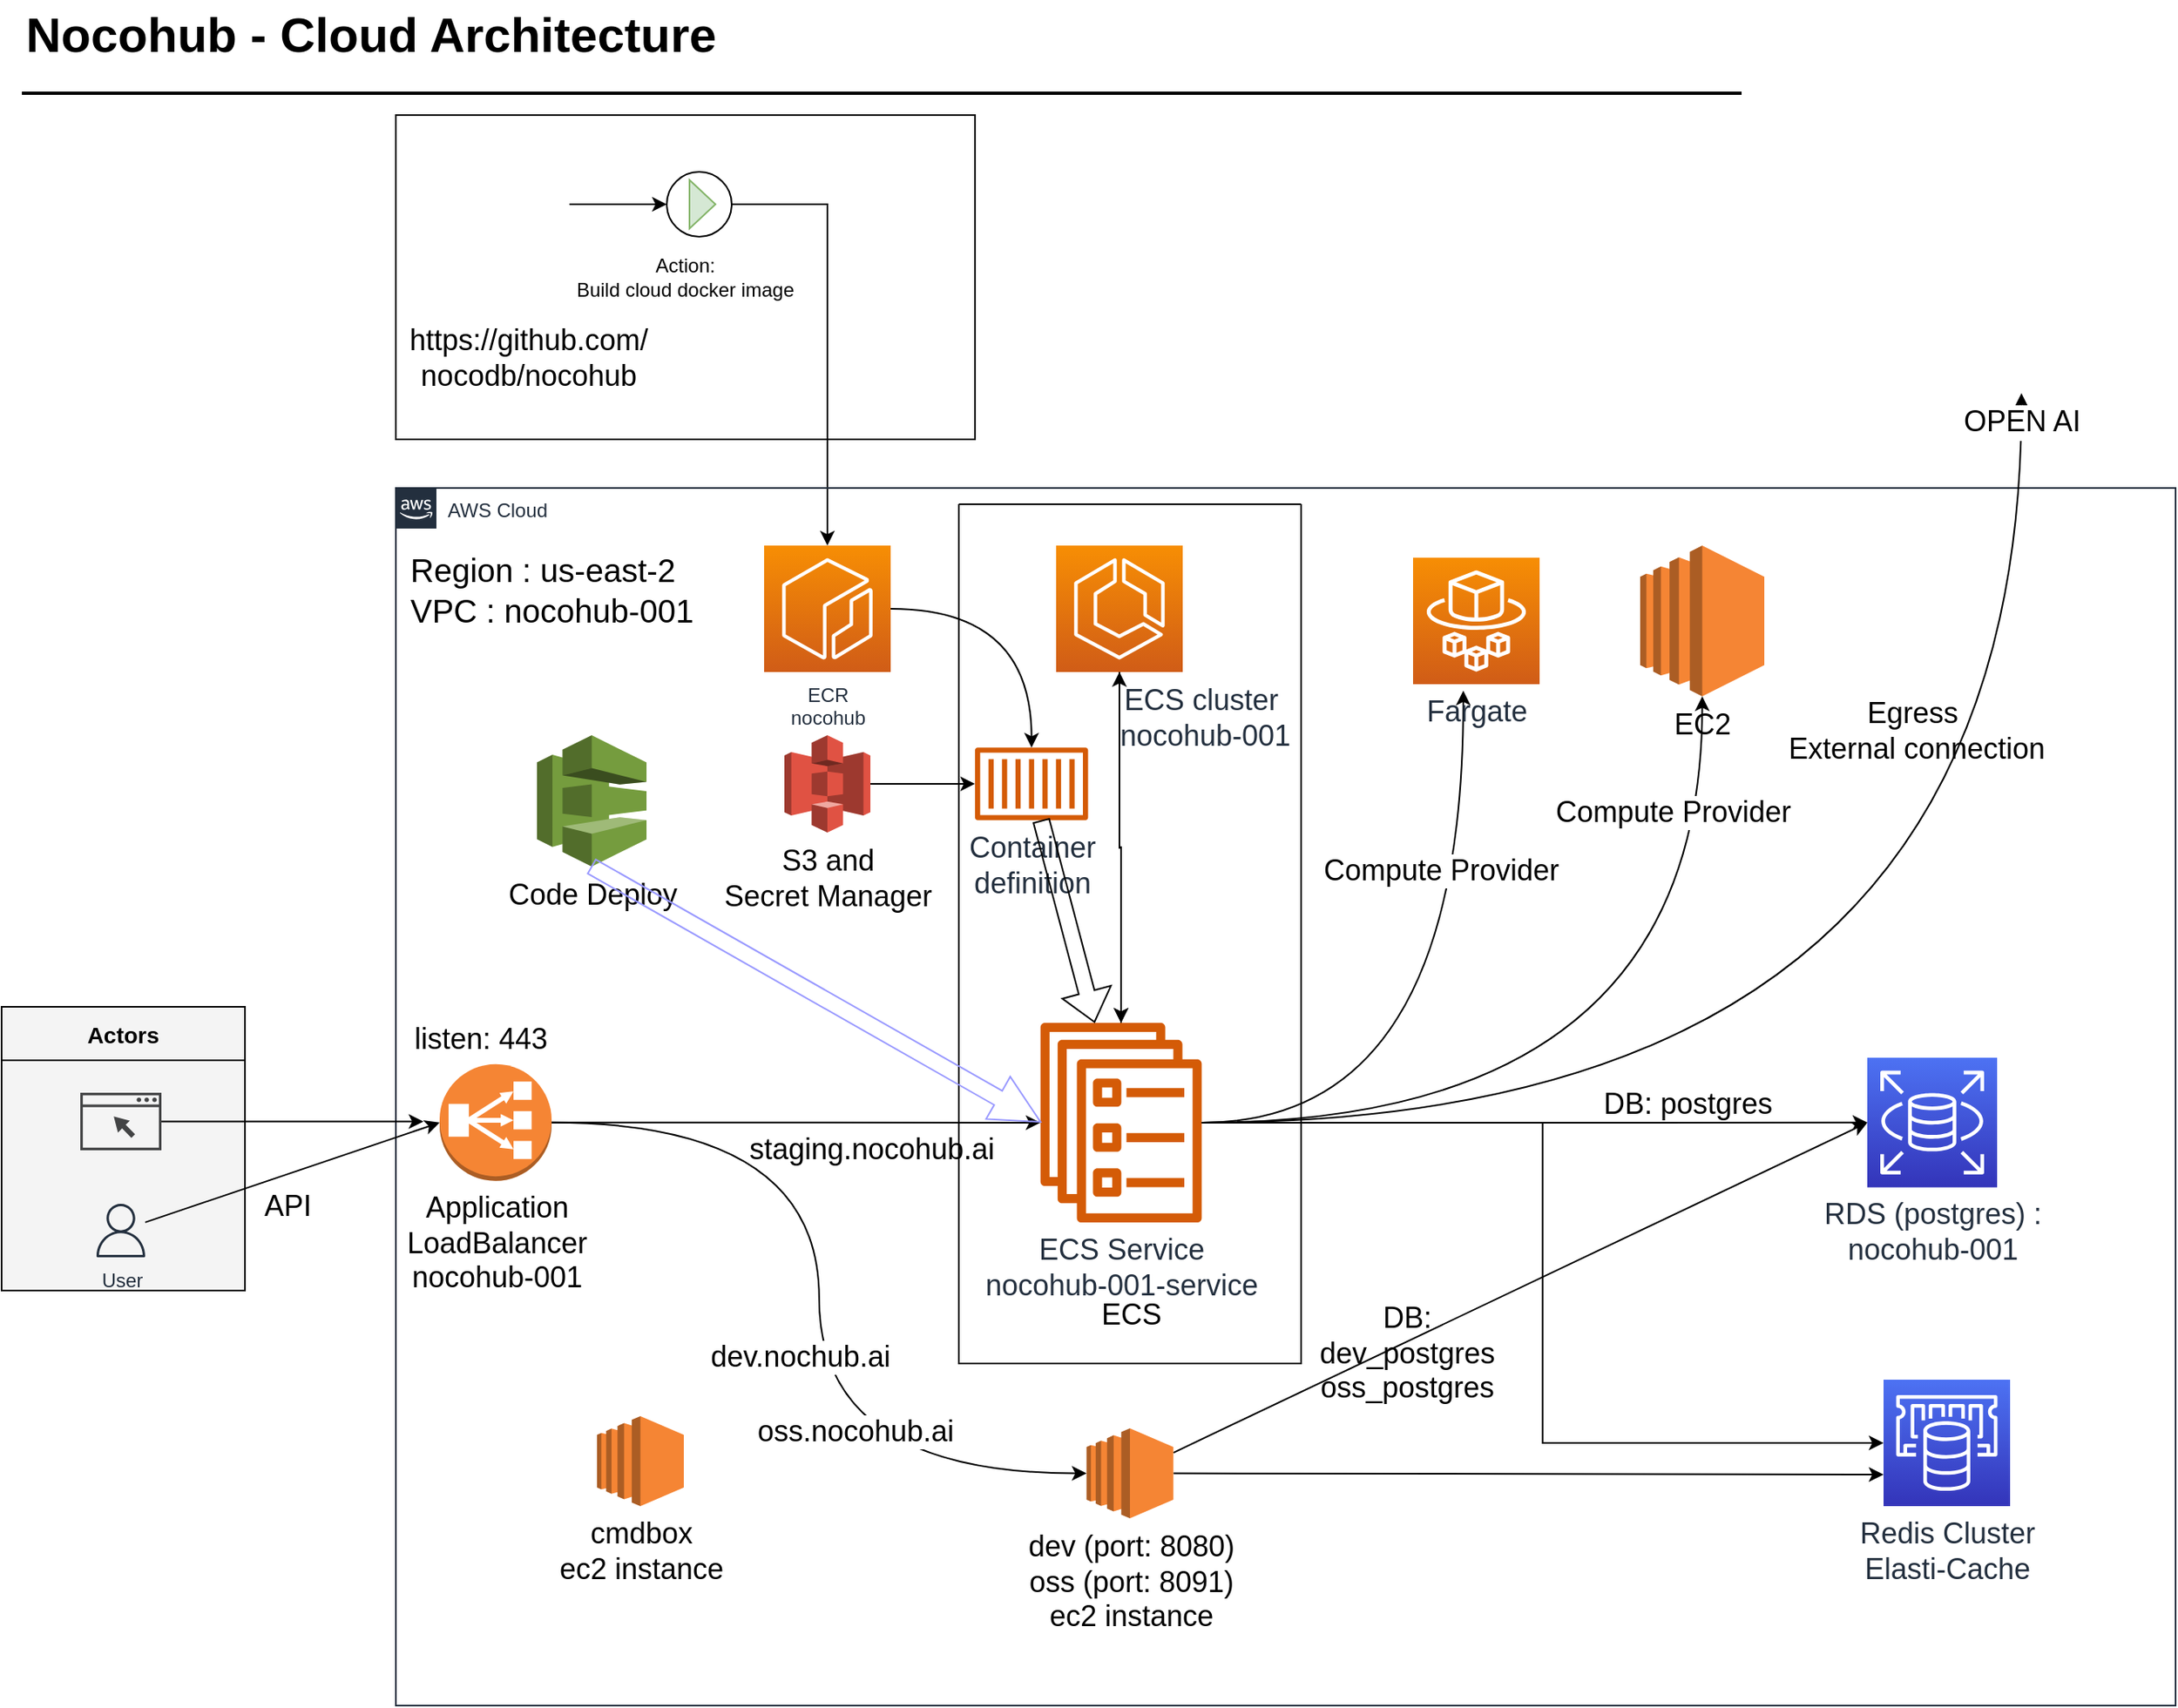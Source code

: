 <mxfile version="20.8.10" type="google"><diagram id="Ht1M8jgEwFfnCIfOTk4-" name="Page-1"><mxGraphModel grid="1" page="1" gridSize="10" guides="1" tooltips="1" connect="1" arrows="1" fold="1" pageScale="1" pageWidth="827" pageHeight="1169" math="0" shadow="0"><root><mxCell id="0"/><mxCell id="1" parent="0"/><mxCell id="ynIGaWMA67vV8ClliXaH-7" value="Action:&lt;br&gt;Build cloud docker image" style="rounded=0;whiteSpace=wrap;html=1;" vertex="1" parent="1"><mxGeometry x="263" y="120" width="357" height="200" as="geometry"/></mxCell><mxCell id="ynIGaWMA67vV8ClliXaH-27" style="edgeStyle=orthogonalEdgeStyle;rounded=0;orthogonalLoop=1;jettySize=auto;html=1;entryX=0.5;entryY=0;entryDx=0;entryDy=0;entryPerimeter=0;fontSize=18;" edge="1" parent="1" source="ynIGaWMA67vV8ClliXaH-12" target="ynIGaWMA67vV8ClliXaH-26"><mxGeometry relative="1" as="geometry"/></mxCell><mxCell id="ynIGaWMA67vV8ClliXaH-12" value="" style="ellipse;whiteSpace=wrap;html=1;aspect=fixed;" vertex="1" parent="1"><mxGeometry x="430" y="155" width="40" height="40" as="geometry"/></mxCell><mxCell id="jZVaUwOg5UY3L9NAnvdq-71" value="AWS Cloud" style="points=[[0,0],[0.25,0],[0.5,0],[0.75,0],[1,0],[1,0.25],[1,0.5],[1,0.75],[1,1],[0.75,1],[0.5,1],[0.25,1],[0,1],[0,0.75],[0,0.5],[0,0.25]];outlineConnect=0;gradientColor=none;html=1;whiteSpace=wrap;fontSize=12;fontStyle=0;shape=mxgraph.aws4.group;grIcon=mxgraph.aws4.group_aws_cloud_alt;strokeColor=#232F3E;fillColor=none;verticalAlign=top;align=left;spacingLeft=30;fontColor=#232F3E;dashed=0;labelBackgroundColor=none;container=1;pointerEvents=0;collapsible=0;recursiveResize=0;" vertex="1" parent="1"><mxGeometry x="263" y="350" width="1097" height="751" as="geometry"/></mxCell><mxCell id="ynIGaWMA67vV8ClliXaH-42" style="edgeStyle=orthogonalEdgeStyle;curved=1;rounded=0;orthogonalLoop=1;jettySize=auto;html=1;fontSize=18;" edge="1" parent="jZVaUwOg5UY3L9NAnvdq-71" source="ynIGaWMA67vV8ClliXaH-26" target="ynIGaWMA67vV8ClliXaH-41"><mxGeometry relative="1" as="geometry"/></mxCell><mxCell id="ynIGaWMA67vV8ClliXaH-26" value="ECR&lt;br&gt;nocohub" style="sketch=0;points=[[0,0,0],[0.25,0,0],[0.5,0,0],[0.75,0,0],[1,0,0],[0,1,0],[0.25,1,0],[0.5,1,0],[0.75,1,0],[1,1,0],[0,0.25,0],[0,0.5,0],[0,0.75,0],[1,0.25,0],[1,0.5,0],[1,0.75,0]];outlineConnect=0;fontColor=#232F3E;gradientColor=#F78E04;gradientDirection=north;fillColor=#D05C17;strokeColor=#ffffff;dashed=0;verticalLabelPosition=bottom;verticalAlign=top;align=center;html=1;fontSize=12;fontStyle=0;aspect=fixed;shape=mxgraph.aws4.resourceIcon;resIcon=mxgraph.aws4.ecr;" vertex="1" parent="jZVaUwOg5UY3L9NAnvdq-71"><mxGeometry x="227" y="35.5" width="78" height="78" as="geometry"/></mxCell><mxCell id="ynIGaWMA67vV8ClliXaH-33" style="edgeStyle=orthogonalEdgeStyle;rounded=0;orthogonalLoop=1;jettySize=auto;html=1;fontSize=18;" edge="1" parent="jZVaUwOg5UY3L9NAnvdq-71" source="ynIGaWMA67vV8ClliXaH-28" target="ynIGaWMA67vV8ClliXaH-29"><mxGeometry relative="1" as="geometry"/></mxCell><mxCell id="ynIGaWMA67vV8ClliXaH-72" value="staging.nocohub.ai" style="edgeLabel;html=1;align=center;verticalAlign=middle;resizable=0;points=[];fontSize=18;" connectable="0" vertex="1" parent="ynIGaWMA67vV8ClliXaH-33"><mxGeometry x="-0.278" y="-3" relative="1" as="geometry"><mxPoint x="88" y="13" as="offset"/></mxGeometry></mxCell><mxCell id="ynIGaWMA67vV8ClliXaH-70" style="edgeStyle=orthogonalEdgeStyle;curved=1;rounded=0;orthogonalLoop=1;jettySize=auto;html=1;entryX=0;entryY=0.5;entryDx=0;entryDy=0;entryPerimeter=0;fontSize=18;" edge="1" parent="jZVaUwOg5UY3L9NAnvdq-71" source="ynIGaWMA67vV8ClliXaH-28" target="ynIGaWMA67vV8ClliXaH-69"><mxGeometry relative="1" as="geometry"/></mxCell><mxCell id="ynIGaWMA67vV8ClliXaH-71" value="dev.nochub.ai" style="edgeLabel;html=1;align=center;verticalAlign=middle;resizable=0;points=[];fontSize=18;" connectable="0" vertex="1" parent="ynIGaWMA67vV8ClliXaH-70"><mxGeometry x="-0.558" y="-33" relative="1" as="geometry"><mxPoint x="32" y="111" as="offset"/></mxGeometry></mxCell><mxCell id="ynIGaWMA67vV8ClliXaH-73" value="oss.nocohub.ai" style="edgeLabel;html=1;align=center;verticalAlign=middle;resizable=0;points=[];fontSize=18;" connectable="0" vertex="1" parent="ynIGaWMA67vV8ClliXaH-70"><mxGeometry x="0.202" y="14" relative="1" as="geometry"><mxPoint x="8" y="27" as="offset"/></mxGeometry></mxCell><mxCell id="ynIGaWMA67vV8ClliXaH-28" value="Application &lt;br&gt;LoadBalancer&lt;br&gt;nocohub-001" style="outlineConnect=0;dashed=0;verticalLabelPosition=bottom;verticalAlign=top;align=center;html=1;shape=mxgraph.aws3.classic_load_balancer;fillColor=#F58534;gradientColor=none;fontSize=18;" vertex="1" parent="jZVaUwOg5UY3L9NAnvdq-71"><mxGeometry x="27" y="355.43" width="69" height="72" as="geometry"/></mxCell><mxCell id="ynIGaWMA67vV8ClliXaH-30" style="edgeStyle=orthogonalEdgeStyle;rounded=0;orthogonalLoop=1;jettySize=auto;html=1;fontSize=18;" edge="1" parent="jZVaUwOg5UY3L9NAnvdq-71" source="ynIGaWMA67vV8ClliXaH-22" target="ynIGaWMA67vV8ClliXaH-29"><mxGeometry relative="1" as="geometry"/></mxCell><mxCell id="ynIGaWMA67vV8ClliXaH-31" value="" style="edgeStyle=orthogonalEdgeStyle;rounded=0;orthogonalLoop=1;jettySize=auto;html=1;fontSize=18;" edge="1" parent="jZVaUwOg5UY3L9NAnvdq-71" source="ynIGaWMA67vV8ClliXaH-22" target="ynIGaWMA67vV8ClliXaH-29"><mxGeometry relative="1" as="geometry"/></mxCell><mxCell id="ynIGaWMA67vV8ClliXaH-22" value="&lt;font style=&quot;font-size: 18px;&quot;&gt;&amp;nbsp; &amp;nbsp; &amp;nbsp; &amp;nbsp; &amp;nbsp; &amp;nbsp; &amp;nbsp; &amp;nbsp; &amp;nbsp; &amp;nbsp; &amp;nbsp; &amp;nbsp; &amp;nbsp; &amp;nbsp; &amp;nbsp; &amp;nbsp; &amp;nbsp; &amp;nbsp; &amp;nbsp; &amp;nbsp; &amp;nbsp;ECS cluster&amp;nbsp; &amp;nbsp; &amp;nbsp; &amp;nbsp; &amp;nbsp; &amp;nbsp; &amp;nbsp; &amp;nbsp; &amp;nbsp; &amp;nbsp; &amp;nbsp;&lt;br&gt;&amp;nbsp; &amp;nbsp; &amp;nbsp; &amp;nbsp; &amp;nbsp; &amp;nbsp; &amp;nbsp; &amp;nbsp; &amp;nbsp; &amp;nbsp; &amp;nbsp; &amp;nbsp; &amp;nbsp; &amp;nbsp; &amp;nbsp; &amp;nbsp; &amp;nbsp; &amp;nbsp; &amp;nbsp; &amp;nbsp; &amp;nbsp; &amp;nbsp;nocohub-001&amp;nbsp; &amp;nbsp; &amp;nbsp; &amp;nbsp; &amp;nbsp; &amp;nbsp; &amp;nbsp; &amp;nbsp; &amp;nbsp; &amp;nbsp; &amp;nbsp;&amp;nbsp;&lt;/font&gt;" style="sketch=0;points=[[0,0,0],[0.25,0,0],[0.5,0,0],[0.75,0,0],[1,0,0],[0,1,0],[0.25,1,0],[0.5,1,0],[0.75,1,0],[1,1,0],[0,0.25,0],[0,0.5,0],[0,0.75,0],[1,0.25,0],[1,0.5,0],[1,0.75,0]];outlineConnect=0;fontColor=#232F3E;gradientColor=#F78E04;gradientDirection=north;fillColor=#D05C17;strokeColor=#ffffff;dashed=0;verticalLabelPosition=bottom;verticalAlign=top;align=center;html=1;fontSize=12;fontStyle=0;aspect=fixed;shape=mxgraph.aws4.resourceIcon;resIcon=mxgraph.aws4.ecs;" vertex="1" parent="jZVaUwOg5UY3L9NAnvdq-71"><mxGeometry x="407" y="35.5" width="78" height="78" as="geometry"/></mxCell><mxCell id="ynIGaWMA67vV8ClliXaH-32" value="" style="edgeStyle=orthogonalEdgeStyle;rounded=0;orthogonalLoop=1;jettySize=auto;html=1;fontSize=18;" edge="1" parent="jZVaUwOg5UY3L9NAnvdq-71" source="ynIGaWMA67vV8ClliXaH-29" target="ynIGaWMA67vV8ClliXaH-22"><mxGeometry relative="1" as="geometry"/></mxCell><mxCell id="ynIGaWMA67vV8ClliXaH-38" style="edgeStyle=orthogonalEdgeStyle;rounded=0;orthogonalLoop=1;jettySize=auto;html=1;entryX=0.397;entryY=1.051;entryDx=0;entryDy=0;entryPerimeter=0;fontSize=18;curved=1;" edge="1" parent="jZVaUwOg5UY3L9NAnvdq-71" source="ynIGaWMA67vV8ClliXaH-29" target="ynIGaWMA67vV8ClliXaH-37"><mxGeometry relative="1" as="geometry"/></mxCell><mxCell id="ynIGaWMA67vV8ClliXaH-59" value="Compute Provider" style="edgeLabel;html=1;align=center;verticalAlign=middle;resizable=0;points=[];fontSize=18;" connectable="0" vertex="1" parent="ynIGaWMA67vV8ClliXaH-38"><mxGeometry x="0.477" y="14" relative="1" as="geometry"><mxPoint y="-1" as="offset"/></mxGeometry></mxCell><mxCell id="ynIGaWMA67vV8ClliXaH-53" style="edgeStyle=orthogonalEdgeStyle;rounded=0;orthogonalLoop=1;jettySize=auto;html=1;entryX=0;entryY=0.5;entryDx=0;entryDy=0;entryPerimeter=0;fontSize=18;" edge="1" parent="jZVaUwOg5UY3L9NAnvdq-71" source="ynIGaWMA67vV8ClliXaH-29" target="ynIGaWMA67vV8ClliXaH-34"><mxGeometry relative="1" as="geometry"/></mxCell><mxCell id="ynIGaWMA67vV8ClliXaH-54" style="edgeStyle=orthogonalEdgeStyle;rounded=0;orthogonalLoop=1;jettySize=auto;html=1;entryX=0;entryY=0.5;entryDx=0;entryDy=0;entryPerimeter=0;fontSize=18;strokeColor=none;" edge="1" parent="jZVaUwOg5UY3L9NAnvdq-71" source="ynIGaWMA67vV8ClliXaH-29" target="ynIGaWMA67vV8ClliXaH-36"><mxGeometry relative="1" as="geometry"/></mxCell><mxCell id="ynIGaWMA67vV8ClliXaH-55" style="edgeStyle=orthogonalEdgeStyle;rounded=0;orthogonalLoop=1;jettySize=auto;html=1;entryX=0;entryY=0.5;entryDx=0;entryDy=0;entryPerimeter=0;fontSize=18;" edge="1" parent="jZVaUwOg5UY3L9NAnvdq-71" source="ynIGaWMA67vV8ClliXaH-29" target="ynIGaWMA67vV8ClliXaH-36"><mxGeometry relative="1" as="geometry"/></mxCell><mxCell id="ynIGaWMA67vV8ClliXaH-34" value="&lt;font style=&quot;font-size: 18px;&quot;&gt;RDS (postgres) : &lt;br&gt;nocohub-001&lt;/font&gt;" style="sketch=0;points=[[0,0,0],[0.25,0,0],[0.5,0,0],[0.75,0,0],[1,0,0],[0,1,0],[0.25,1,0],[0.5,1,0],[0.75,1,0],[1,1,0],[0,0.25,0],[0,0.5,0],[0,0.75,0],[1,0.25,0],[1,0.5,0],[1,0.75,0]];outlineConnect=0;fontColor=#232F3E;gradientColor=#4D72F3;gradientDirection=north;fillColor=#3334B9;strokeColor=#ffffff;dashed=0;verticalLabelPosition=bottom;verticalAlign=top;align=center;html=1;fontSize=12;fontStyle=0;aspect=fixed;shape=mxgraph.aws4.resourceIcon;resIcon=mxgraph.aws4.rds;" vertex="1" parent="jZVaUwOg5UY3L9NAnvdq-71"><mxGeometry x="907" y="351.43" width="80" height="80" as="geometry"/></mxCell><mxCell id="ynIGaWMA67vV8ClliXaH-36" value="&lt;font style=&quot;font-size: 18px;&quot;&gt;Redis Cluster&lt;br&gt;Elasti-Cache&lt;br&gt;&lt;/font&gt;" style="sketch=0;points=[[0,0,0],[0.25,0,0],[0.5,0,0],[0.75,0,0],[1,0,0],[0,1,0],[0.25,1,0],[0.5,1,0],[0.75,1,0],[1,1,0],[0,0.25,0],[0,0.5,0],[0,0.75,0],[1,0.25,0],[1,0.5,0],[1,0.75,0]];outlineConnect=0;fontColor=#232F3E;gradientColor=#4D72F3;gradientDirection=north;fillColor=#3334B9;strokeColor=#ffffff;dashed=0;verticalLabelPosition=bottom;verticalAlign=top;align=center;html=1;fontSize=12;fontStyle=0;aspect=fixed;shape=mxgraph.aws4.resourceIcon;resIcon=mxgraph.aws4.elasticache;" vertex="1" parent="jZVaUwOg5UY3L9NAnvdq-71"><mxGeometry x="917" y="550" width="78" height="78" as="geometry"/></mxCell><mxCell id="ynIGaWMA67vV8ClliXaH-37" value="&lt;font style=&quot;font-size: 18px;&quot;&gt;Fargate&lt;/font&gt;" style="sketch=0;points=[[0,0,0],[0.25,0,0],[0.5,0,0],[0.75,0,0],[1,0,0],[0,1,0],[0.25,1,0],[0.5,1,0],[0.75,1,0],[1,1,0],[0,0.25,0],[0,0.5,0],[0,0.75,0],[1,0.25,0],[1,0.5,0],[1,0.75,0]];outlineConnect=0;fontColor=#232F3E;gradientColor=#F78E04;gradientDirection=north;fillColor=#D05C17;strokeColor=#ffffff;dashed=0;verticalLabelPosition=bottom;verticalAlign=top;align=center;html=1;fontSize=12;fontStyle=0;aspect=fixed;shape=mxgraph.aws4.resourceIcon;resIcon=mxgraph.aws4.fargate;" vertex="1" parent="jZVaUwOg5UY3L9NAnvdq-71"><mxGeometry x="627" y="43" width="78" height="78" as="geometry"/></mxCell><mxCell id="ynIGaWMA67vV8ClliXaH-39" value="EC2" style="outlineConnect=0;dashed=0;verticalLabelPosition=bottom;verticalAlign=top;align=center;html=1;shape=mxgraph.aws3.ec2;fillColor=#F58534;gradientColor=none;fontSize=18;" vertex="1" parent="jZVaUwOg5UY3L9NAnvdq-71"><mxGeometry x="767" y="35.5" width="76.5" height="93" as="geometry"/></mxCell><mxCell id="ynIGaWMA67vV8ClliXaH-40" style="edgeStyle=orthogonalEdgeStyle;rounded=0;orthogonalLoop=1;jettySize=auto;html=1;fontSize=18;curved=1;" edge="1" parent="jZVaUwOg5UY3L9NAnvdq-71" source="ynIGaWMA67vV8ClliXaH-29" target="ynIGaWMA67vV8ClliXaH-39"><mxGeometry relative="1" as="geometry"><mxPoint x="487.471" y="271" as="sourcePoint"/><mxPoint x="577.966" y="132.978" as="targetPoint"/></mxGeometry></mxCell><mxCell id="ynIGaWMA67vV8ClliXaH-45" value="" style="swimlane;startSize=0;fontSize=18;" vertex="1" parent="jZVaUwOg5UY3L9NAnvdq-71"><mxGeometry x="347" y="10" width="211" height="530" as="geometry"><mxRectangle x="346" y="10" width="50" height="40" as="alternateBounds"/></mxGeometry></mxCell><mxCell id="ynIGaWMA67vV8ClliXaH-41" value="&lt;font style=&quot;font-size: 18px;&quot;&gt;Container &lt;br&gt;definition&lt;/font&gt;" style="sketch=0;outlineConnect=0;fontColor=#232F3E;gradientColor=none;fillColor=#D45B07;strokeColor=none;dashed=0;verticalLabelPosition=bottom;verticalAlign=top;align=center;html=1;fontSize=12;fontStyle=0;aspect=fixed;pointerEvents=1;shape=mxgraph.aws4.container_1;" vertex="1" parent="ynIGaWMA67vV8ClliXaH-45"><mxGeometry x="10" y="150" width="69.68" height="45" as="geometry"/></mxCell><mxCell id="ynIGaWMA67vV8ClliXaH-46" value="ECS" style="text;html=1;align=center;verticalAlign=middle;resizable=0;points=[];autosize=1;strokeColor=none;fillColor=none;fontSize=18;" vertex="1" parent="ynIGaWMA67vV8ClliXaH-45"><mxGeometry x="75.5" y="480" width="60" height="40" as="geometry"/></mxCell><mxCell id="ynIGaWMA67vV8ClliXaH-29" value="&lt;font style=&quot;font-size: 18px;&quot;&gt;ECS Service&lt;br&gt;nocohub-001-service&lt;br&gt;&lt;br&gt;&lt;/font&gt;" style="sketch=0;outlineConnect=0;fontColor=#232F3E;gradientColor=none;fillColor=#D45B07;strokeColor=none;dashed=0;verticalLabelPosition=bottom;verticalAlign=top;align=center;html=1;fontSize=12;fontStyle=0;aspect=fixed;pointerEvents=1;shape=mxgraph.aws4.ecs_service;" vertex="1" parent="ynIGaWMA67vV8ClliXaH-45"><mxGeometry x="50" y="319.86" width="100.06" height="123.14" as="geometry"/></mxCell><mxCell id="ynIGaWMA67vV8ClliXaH-43" style="rounded=0;orthogonalLoop=1;jettySize=auto;html=1;fontSize=18;shape=flexArrow;elbow=vertical;" edge="1" parent="ynIGaWMA67vV8ClliXaH-45" source="ynIGaWMA67vV8ClliXaH-41" target="ynIGaWMA67vV8ClliXaH-29"><mxGeometry relative="1" as="geometry"/></mxCell><mxCell id="ynIGaWMA67vV8ClliXaH-60" value="Compute Provider" style="edgeLabel;html=1;align=center;verticalAlign=middle;resizable=0;points=[];fontSize=18;" connectable="0" vertex="1" parent="jZVaUwOg5UY3L9NAnvdq-71"><mxGeometry x="787.003" y="200.0" as="geometry"/></mxCell><mxCell id="ynIGaWMA67vV8ClliXaH-62" value="&lt;font style=&quot;font-size: 20px;&quot;&gt;Region : us-east-2&lt;br&gt;VPC : nocohub-001&lt;/font&gt;" style="text;html=1;align=left;verticalAlign=middle;resizable=0;points=[];autosize=1;strokeColor=none;fillColor=none;fontSize=18;" vertex="1" parent="jZVaUwOg5UY3L9NAnvdq-71"><mxGeometry x="7" y="33" width="200" height="60" as="geometry"/></mxCell><mxCell id="ynIGaWMA67vV8ClliXaH-65" style="edgeStyle=orthogonalEdgeStyle;curved=1;rounded=0;orthogonalLoop=1;jettySize=auto;html=1;fontSize=18;" edge="1" parent="jZVaUwOg5UY3L9NAnvdq-71" source="ynIGaWMA67vV8ClliXaH-64" target="ynIGaWMA67vV8ClliXaH-41"><mxGeometry relative="1" as="geometry"/></mxCell><mxCell id="ynIGaWMA67vV8ClliXaH-64" value="S3 and &lt;br&gt;Secret Manager" style="outlineConnect=0;dashed=0;verticalLabelPosition=bottom;verticalAlign=top;align=center;html=1;shape=mxgraph.aws3.s3;fillColor=#E05243;gradientColor=none;fontSize=18;" vertex="1" parent="jZVaUwOg5UY3L9NAnvdq-71"><mxGeometry x="239.5" y="152.5" width="53" height="60" as="geometry"/></mxCell><mxCell id="ynIGaWMA67vV8ClliXaH-68" value="listen: 443" style="text;html=1;align=center;verticalAlign=middle;resizable=0;points=[];autosize=1;strokeColor=none;fillColor=none;fontSize=18;" vertex="1" parent="jZVaUwOg5UY3L9NAnvdq-71"><mxGeometry x="-3" y="320" width="110" height="40" as="geometry"/></mxCell><mxCell id="ynIGaWMA67vV8ClliXaH-75" style="edgeStyle=orthogonalEdgeStyle;curved=1;rounded=0;orthogonalLoop=1;jettySize=auto;html=1;entryX=0;entryY=0.75;entryDx=0;entryDy=0;entryPerimeter=0;fontSize=18;" edge="1" parent="jZVaUwOg5UY3L9NAnvdq-71" source="ynIGaWMA67vV8ClliXaH-69" target="ynIGaWMA67vV8ClliXaH-36"><mxGeometry relative="1" as="geometry"/></mxCell><mxCell id="ynIGaWMA67vV8ClliXaH-89" style="edgeStyle=none;rounded=0;orthogonalLoop=1;jettySize=auto;html=1;entryX=0;entryY=0.5;entryDx=0;entryDy=0;entryPerimeter=0;shadow=0;strokeColor=#000000;fontSize=18;elbow=vertical;" edge="1" parent="jZVaUwOg5UY3L9NAnvdq-71" source="ynIGaWMA67vV8ClliXaH-69" target="ynIGaWMA67vV8ClliXaH-34"><mxGeometry relative="1" as="geometry"/></mxCell><mxCell id="ynIGaWMA67vV8ClliXaH-69" value="dev (port: 8080)&lt;br&gt;oss (port: 8091)&lt;br&gt;ec2 instance" style="outlineConnect=0;dashed=0;verticalLabelPosition=bottom;verticalAlign=top;align=center;html=1;shape=mxgraph.aws3.ec2;fillColor=#F58534;gradientColor=none;fontSize=18;" vertex="1" parent="jZVaUwOg5UY3L9NAnvdq-71"><mxGeometry x="425.75" y="580" width="53.5" height="55.5" as="geometry"/></mxCell><mxCell id="ynIGaWMA67vV8ClliXaH-76" value="Code Deploy&lt;br&gt;" style="outlineConnect=0;dashed=0;verticalLabelPosition=bottom;verticalAlign=top;align=center;html=1;shape=mxgraph.aws3.codedeploy;fillColor=#759C3E;gradientColor=none;fontSize=18;" vertex="1" parent="jZVaUwOg5UY3L9NAnvdq-71"><mxGeometry x="87" y="152.5" width="67.5" height="81" as="geometry"/></mxCell><mxCell id="ynIGaWMA67vV8ClliXaH-78" style="edgeStyle=orthogonalEdgeStyle;curved=1;rounded=0;orthogonalLoop=1;jettySize=auto;html=1;fontSize=18;shape=arrow;strokeColor=#9999FF;shadow=0;exitX=0.5;exitY=1;exitDx=0;exitDy=0;exitPerimeter=0;" edge="1" parent="jZVaUwOg5UY3L9NAnvdq-71" source="ynIGaWMA67vV8ClliXaH-76" target="ynIGaWMA67vV8ClliXaH-29"><mxGeometry relative="1" as="geometry"><mxPoint x="387" y="391" as="targetPoint"/><Array as="points"><mxPoint x="82" y="160"/><mxPoint x="387" y="160"/><mxPoint x="387" y="391"/></Array></mxGeometry></mxCell><mxCell id="ynIGaWMA67vV8ClliXaH-77" value="cmdbox&lt;br&gt;ec2 instance" style="outlineConnect=0;dashed=0;verticalLabelPosition=bottom;verticalAlign=top;align=center;html=1;shape=mxgraph.aws3.ec2;fillColor=#F58534;gradientColor=none;fontSize=18;" vertex="1" parent="jZVaUwOg5UY3L9NAnvdq-71"><mxGeometry x="124" y="572.5" width="53.5" height="55.5" as="geometry"/></mxCell><mxCell id="ynIGaWMA67vV8ClliXaH-87" value="&lt;br&gt;DB: &lt;br&gt;dev_postgres&lt;br&gt;oss_postgres" style="text;html=1;align=center;verticalAlign=middle;resizable=0;points=[];autosize=1;strokeColor=none;fillColor=none;fontSize=18;" vertex="1" parent="jZVaUwOg5UY3L9NAnvdq-71"><mxGeometry x="558" y="472.5" width="130" height="100" as="geometry"/></mxCell><mxCell id="ynIGaWMA67vV8ClliXaH-88" value="DB: postgres" style="text;html=1;align=center;verticalAlign=middle;resizable=0;points=[];autosize=1;strokeColor=none;fillColor=none;fontSize=18;" vertex="1" parent="jZVaUwOg5UY3L9NAnvdq-71"><mxGeometry x="731" y="360" width="130" height="40" as="geometry"/></mxCell><mxCell id="-QjtrjUzRDEMRZ5MF8oH-47" value="Nocohub - Cloud Architecture" style="text;html=1;resizable=0;points=[];autosize=1;align=left;verticalAlign=top;spacingTop=-4;fontSize=30;fontStyle=1;labelBackgroundColor=none;" vertex="1" parent="1"><mxGeometry x="32.5" y="49.5" width="450" height="40" as="geometry"/></mxCell><mxCell id="SCVMTBWpLvtzJIhz15lM-1" value="" style="line;strokeWidth=2;html=1;fontSize=14;labelBackgroundColor=none;" vertex="1" parent="1"><mxGeometry x="32.5" y="101.5" width="1060" height="10" as="geometry"/></mxCell><mxCell id="jZVaUwOg5UY3L9NAnvdq-59" value="Actors" style="swimlane;fontSize=14;align=center;swimlaneFillColor=#f4f4f4;fillColor=#f4f4f4;startSize=33;container=1;pointerEvents=0;collapsible=0;recursiveResize=0;" vertex="1" parent="1"><mxGeometry x="20" y="670" width="150" height="175" as="geometry"/></mxCell><mxCell id="ynIGaWMA67vV8ClliXaH-2" value="User" style="outlineConnect=0;fontColor=#232F3E;gradientColor=none;fillColor=#232F3E;strokeColor=none;dashed=0;verticalLabelPosition=bottom;verticalAlign=top;align=center;html=1;fontSize=12;fontStyle=0;aspect=fixed;pointerEvents=1;shape=mxgraph.aws4.user;labelBackgroundColor=none;" vertex="1" parent="jZVaUwOg5UY3L9NAnvdq-59"><mxGeometry x="57" y="121.5" width="33" height="33" as="geometry"/></mxCell><mxCell id="ynIGaWMA67vV8ClliXaH-85" value="" style="sketch=0;pointerEvents=1;shadow=0;dashed=0;html=1;strokeColor=none;fillColor=#434445;aspect=fixed;labelPosition=center;verticalLabelPosition=bottom;verticalAlign=top;align=center;outlineConnect=0;shape=mxgraph.vvd.web_browser;fontSize=18;" vertex="1" parent="jZVaUwOg5UY3L9NAnvdq-59"><mxGeometry x="48.5" y="53" width="50" height="35.5" as="geometry"/></mxCell><mxCell id="ynIGaWMA67vV8ClliXaH-15" style="edgeStyle=orthogonalEdgeStyle;rounded=0;orthogonalLoop=1;jettySize=auto;html=1;entryX=0;entryY=0.5;entryDx=0;entryDy=0;fontSize=18;" edge="1" parent="1" source="ynIGaWMA67vV8ClliXaH-8" target="ynIGaWMA67vV8ClliXaH-12"><mxGeometry relative="1" as="geometry"/></mxCell><mxCell id="ynIGaWMA67vV8ClliXaH-8" value="" style="shape=image;html=1;verticalAlign=top;verticalLabelPosition=bottom;labelBackgroundColor=#ffffff;imageAspect=0;aspect=fixed;image=https://cdn0.iconfinder.com/data/icons/social-network-9/50/29-128.png" vertex="1" parent="1"><mxGeometry x="290" y="135" width="80" height="80" as="geometry"/></mxCell><mxCell id="ynIGaWMA67vV8ClliXaH-9" value="&lt;font style=&quot;font-size: 18px;&quot;&gt;https://github.com/&lt;br&gt;nocodb/nocohub&lt;/font&gt;" style="text;html=1;strokeColor=none;fillColor=none;align=center;verticalAlign=middle;whiteSpace=wrap;rounded=0;" vertex="1" parent="1"><mxGeometry x="250" y="240" width="190" height="60" as="geometry"/></mxCell><mxCell id="ynIGaWMA67vV8ClliXaH-11" value="" style="triangle;whiteSpace=wrap;html=1;fillColor=#d5e8d4;strokeColor=#82b366;" vertex="1" parent="1"><mxGeometry x="444" y="160" width="16" height="30" as="geometry"/></mxCell><mxCell id="ynIGaWMA67vV8ClliXaH-57" style="edgeStyle=orthogonalEdgeStyle;rounded=0;orthogonalLoop=1;jettySize=auto;html=1;fontSize=18;curved=1;entryX=0.5;entryY=1;entryDx=0;entryDy=0;" edge="1" parent="1" source="ynIGaWMA67vV8ClliXaH-29" target="ynIGaWMA67vV8ClliXaH-58"><mxGeometry relative="1" as="geometry"><mxPoint x="1459" y="259" as="targetPoint"/></mxGeometry></mxCell><mxCell id="ynIGaWMA67vV8ClliXaH-58" value="OPEN AI&lt;br&gt;" style="shape=image;html=1;verticalAlign=top;verticalLabelPosition=bottom;labelBackgroundColor=#ffffff;imageAspect=0;aspect=fixed;image=https://cdn1.iconfinder.com/data/icons/bootstrap-vol-3/16/magic-128.png;fontSize=18;" vertex="1" parent="1"><mxGeometry x="1200" y="161.5" width="130" height="130" as="geometry"/></mxCell><mxCell id="ynIGaWMA67vV8ClliXaH-61" value="Egress&amp;nbsp;&lt;br&gt;External connection&lt;br&gt;" style="text;html=1;align=center;verticalAlign=middle;resizable=0;points=[];autosize=1;strokeColor=none;fillColor=none;fontSize=18;" vertex="1" parent="1"><mxGeometry x="1110" y="470" width="180" height="60" as="geometry"/></mxCell><mxCell id="ynIGaWMA67vV8ClliXaH-83" style="edgeStyle=none;rounded=0;orthogonalLoop=1;jettySize=auto;html=1;entryX=0;entryY=0.5;entryDx=0;entryDy=0;entryPerimeter=0;shadow=0;strokeColor=#000000;fontSize=20;elbow=vertical;" edge="1" parent="1" source="ynIGaWMA67vV8ClliXaH-2" target="ynIGaWMA67vV8ClliXaH-28"><mxGeometry relative="1" as="geometry"/></mxCell><mxCell id="ynIGaWMA67vV8ClliXaH-84" value="&lt;font style=&quot;font-size: 18px;&quot;&gt;API&lt;/font&gt;" style="edgeLabel;html=1;align=center;verticalAlign=middle;resizable=0;points=[];fontSize=20;" connectable="0" vertex="1" parent="ynIGaWMA67vV8ClliXaH-83"><mxGeometry x="-0.047" y="-1" relative="1" as="geometry"><mxPoint y="17" as="offset"/></mxGeometry></mxCell><mxCell id="ynIGaWMA67vV8ClliXaH-86" style="edgeStyle=none;rounded=0;orthogonalLoop=1;jettySize=auto;html=1;shadow=0;strokeColor=#000000;fontSize=18;elbow=vertical;" edge="1" parent="1" source="ynIGaWMA67vV8ClliXaH-85"><mxGeometry relative="1" as="geometry"><mxPoint x="280" y="740.75" as="targetPoint"/></mxGeometry></mxCell></root></mxGraphModel></diagram></mxfile>